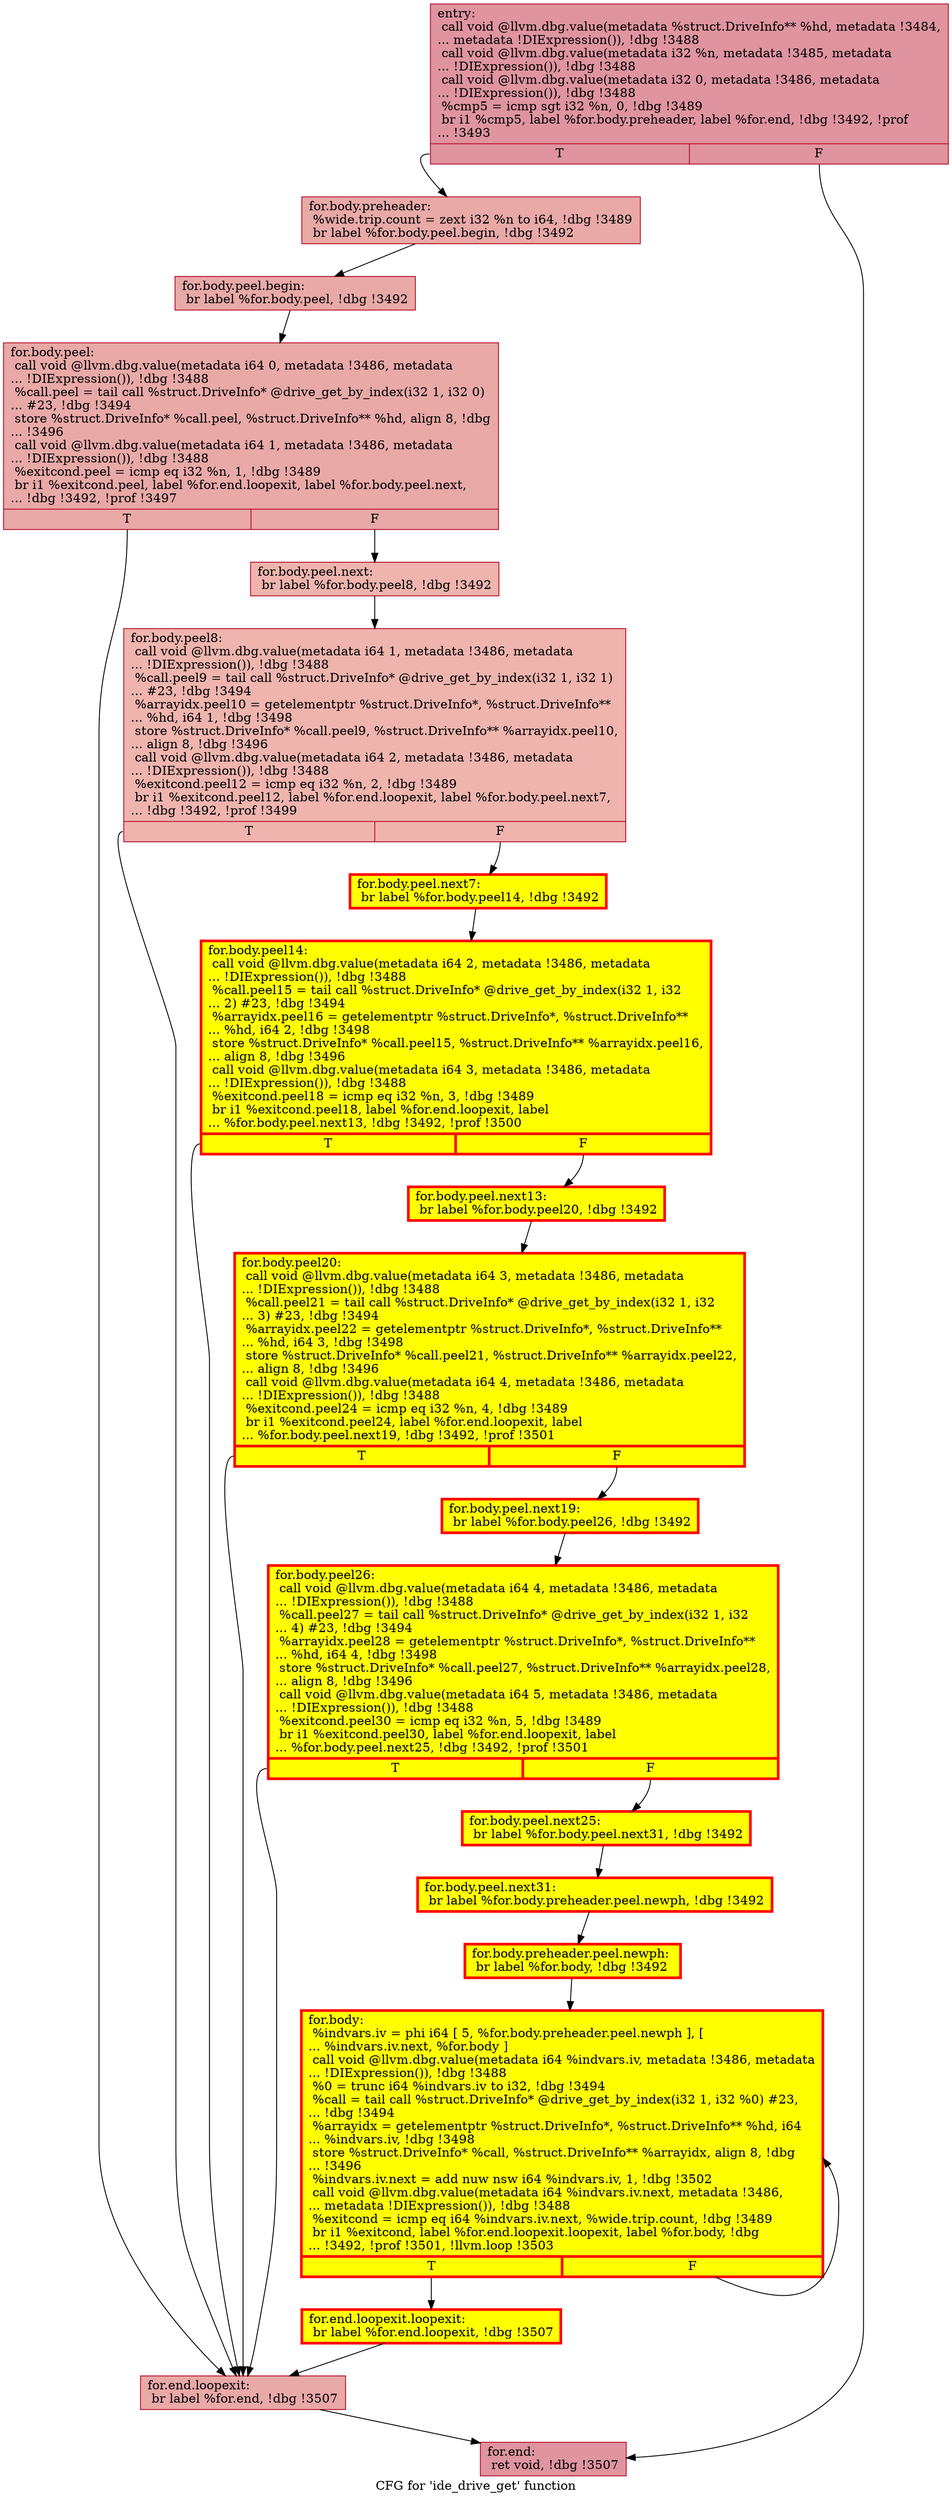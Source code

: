 digraph "CFG for 'ide_drive_get' function" {
	label="CFG for 'ide_drive_get' function";

	Node0x565092c20430 [shape=record,color="#b70d28ff", style=filled, fillcolor="#b70d2870",label="{entry:\l  call void @llvm.dbg.value(metadata %struct.DriveInfo** %hd, metadata !3484,\l... metadata !DIExpression()), !dbg !3488\l  call void @llvm.dbg.value(metadata i32 %n, metadata !3485, metadata\l... !DIExpression()), !dbg !3488\l  call void @llvm.dbg.value(metadata i32 0, metadata !3486, metadata\l... !DIExpression()), !dbg !3488\l  %cmp5 = icmp sgt i32 %n, 0, !dbg !3489\l  br i1 %cmp5, label %for.body.preheader, label %for.end, !dbg !3492, !prof\l... !3493\l|{<s0>T|<s1>F}}"];
	Node0x565092c20430:s0 -> Node0x565092b39390;
	Node0x565092c20430:s1 -> Node0x565092c78470;
	Node0x565092b39390 [shape=record,color="#b70d28ff", style=filled, fillcolor="#ca3b3770",label="{for.body.preheader:                               \l  %wide.trip.count = zext i32 %n to i64, !dbg !3489\l  br label %for.body.peel.begin, !dbg !3492\l}"];
	Node0x565092b39390 -> Node0x565092b0d140;
	Node0x565092b0d140 [shape=record,color="#b70d28ff", style=filled, fillcolor="#ca3b3770",label="{for.body.peel.begin:                              \l  br label %for.body.peel, !dbg !3492\l}"];
	Node0x565092b0d140 -> Node0x56509306f670;
	Node0x56509306f670 [shape=record,color="#b70d28ff", style=filled, fillcolor="#ca3b3770",label="{for.body.peel:                                    \l  call void @llvm.dbg.value(metadata i64 0, metadata !3486, metadata\l... !DIExpression()), !dbg !3488\l  %call.peel = tail call %struct.DriveInfo* @drive_get_by_index(i32 1, i32 0)\l... #23, !dbg !3494\l  store %struct.DriveInfo* %call.peel, %struct.DriveInfo** %hd, align 8, !dbg\l... !3496\l  call void @llvm.dbg.value(metadata i64 1, metadata !3486, metadata\l... !DIExpression()), !dbg !3488\l  %exitcond.peel = icmp eq i32 %n, 1, !dbg !3489\l  br i1 %exitcond.peel, label %for.end.loopexit, label %for.body.peel.next,\l... !dbg !3492, !prof !3497\l|{<s0>T|<s1>F}}"];
	Node0x56509306f670:s0 -> Node0x5650930b5440;
	Node0x56509306f670:s1 -> Node0x565092d72df0;
	Node0x565092d72df0 [shape=record,color="#b70d28ff", style=filled, fillcolor="#d8564670",label="{for.body.peel.next:                               \l  br label %for.body.peel8, !dbg !3492\l}"];
	Node0x565092d72df0 -> Node0x565092e92610;
	Node0x565092e92610 [shape=record,color="#b70d28ff", style=filled, fillcolor="#d8564670",label="{for.body.peel8:                                   \l  call void @llvm.dbg.value(metadata i64 1, metadata !3486, metadata\l... !DIExpression()), !dbg !3488\l  %call.peel9 = tail call %struct.DriveInfo* @drive_get_by_index(i32 1, i32 1)\l... #23, !dbg !3494\l  %arrayidx.peel10 = getelementptr %struct.DriveInfo*, %struct.DriveInfo**\l... %hd, i64 1, !dbg !3498\l  store %struct.DriveInfo* %call.peel9, %struct.DriveInfo** %arrayidx.peel10,\l... align 8, !dbg !3496\l  call void @llvm.dbg.value(metadata i64 2, metadata !3486, metadata\l... !DIExpression()), !dbg !3488\l  %exitcond.peel12 = icmp eq i32 %n, 2, !dbg !3489\l  br i1 %exitcond.peel12, label %for.end.loopexit, label %for.body.peel.next7,\l... !dbg !3492, !prof !3499\l|{<s0>T|<s1>F}}"];
	Node0x565092e92610:s0 -> Node0x5650930b5440;
	Node0x565092e92610:s1 -> Node0x5650930083b0;
	Node0x5650930083b0 [shape=record,penwidth=3.0, style="filled", color="red", fillcolor="yellow",label="{for.body.peel.next7:                              \l  br label %for.body.peel14, !dbg !3492\l}"];
	Node0x5650930083b0 -> Node0x5650930902b0;
	Node0x5650930902b0 [shape=record,penwidth=3.0, style="filled", color="red", fillcolor="yellow",label="{for.body.peel14:                                  \l  call void @llvm.dbg.value(metadata i64 2, metadata !3486, metadata\l... !DIExpression()), !dbg !3488\l  %call.peel15 = tail call %struct.DriveInfo* @drive_get_by_index(i32 1, i32\l... 2) #23, !dbg !3494\l  %arrayidx.peel16 = getelementptr %struct.DriveInfo*, %struct.DriveInfo**\l... %hd, i64 2, !dbg !3498\l  store %struct.DriveInfo* %call.peel15, %struct.DriveInfo** %arrayidx.peel16,\l... align 8, !dbg !3496\l  call void @llvm.dbg.value(metadata i64 3, metadata !3486, metadata\l... !DIExpression()), !dbg !3488\l  %exitcond.peel18 = icmp eq i32 %n, 3, !dbg !3489\l  br i1 %exitcond.peel18, label %for.end.loopexit, label\l... %for.body.peel.next13, !dbg !3492, !prof !3500\l|{<s0>T|<s1>F}}"];
	Node0x5650930902b0:s0 -> Node0x5650930b5440;
	Node0x5650930902b0:s1 -> Node0x5650930c62e0;
	Node0x5650930c62e0 [shape=record,penwidth=3.0, style="filled", color="red", fillcolor="yellow",label="{for.body.peel.next13:                             \l  br label %for.body.peel20, !dbg !3492\l}"];
	Node0x5650930c62e0 -> Node0x56509306b670;
	Node0x56509306b670 [shape=record,penwidth=3.0, style="filled", color="red", fillcolor="yellow",label="{for.body.peel20:                                  \l  call void @llvm.dbg.value(metadata i64 3, metadata !3486, metadata\l... !DIExpression()), !dbg !3488\l  %call.peel21 = tail call %struct.DriveInfo* @drive_get_by_index(i32 1, i32\l... 3) #23, !dbg !3494\l  %arrayidx.peel22 = getelementptr %struct.DriveInfo*, %struct.DriveInfo**\l... %hd, i64 3, !dbg !3498\l  store %struct.DriveInfo* %call.peel21, %struct.DriveInfo** %arrayidx.peel22,\l... align 8, !dbg !3496\l  call void @llvm.dbg.value(metadata i64 4, metadata !3486, metadata\l... !DIExpression()), !dbg !3488\l  %exitcond.peel24 = icmp eq i32 %n, 4, !dbg !3489\l  br i1 %exitcond.peel24, label %for.end.loopexit, label\l... %for.body.peel.next19, !dbg !3492, !prof !3501\l|{<s0>T|<s1>F}}"];
	Node0x56509306b670:s0 -> Node0x5650930b5440;
	Node0x56509306b670:s1 -> Node0x5650930e5db0;
	Node0x5650930e5db0 [shape=record,penwidth=3.0, style="filled", color="red", fillcolor="yellow",label="{for.body.peel.next19:                             \l  br label %for.body.peel26, !dbg !3492\l}"];
	Node0x5650930e5db0 -> Node0x56509309b1d0;
	Node0x56509309b1d0 [shape=record,penwidth=3.0, style="filled", color="red", fillcolor="yellow",label="{for.body.peel26:                                  \l  call void @llvm.dbg.value(metadata i64 4, metadata !3486, metadata\l... !DIExpression()), !dbg !3488\l  %call.peel27 = tail call %struct.DriveInfo* @drive_get_by_index(i32 1, i32\l... 4) #23, !dbg !3494\l  %arrayidx.peel28 = getelementptr %struct.DriveInfo*, %struct.DriveInfo**\l... %hd, i64 4, !dbg !3498\l  store %struct.DriveInfo* %call.peel27, %struct.DriveInfo** %arrayidx.peel28,\l... align 8, !dbg !3496\l  call void @llvm.dbg.value(metadata i64 5, metadata !3486, metadata\l... !DIExpression()), !dbg !3488\l  %exitcond.peel30 = icmp eq i32 %n, 5, !dbg !3489\l  br i1 %exitcond.peel30, label %for.end.loopexit, label\l... %for.body.peel.next25, !dbg !3492, !prof !3501\l|{<s0>T|<s1>F}}"];
	Node0x56509309b1d0:s0 -> Node0x5650930b5440;
	Node0x56509309b1d0:s1 -> Node0x5650930adb50;
	Node0x5650930adb50 [shape=record,penwidth=3.0, style="filled", color="red", fillcolor="yellow",label="{for.body.peel.next25:                             \l  br label %for.body.peel.next31, !dbg !3492\l}"];
	Node0x5650930adb50 -> Node0x565092e686d0;
	Node0x565092e686d0 [shape=record,penwidth=3.0, style="filled", color="red", fillcolor="yellow",label="{for.body.peel.next31:                             \l  br label %for.body.preheader.peel.newph, !dbg !3492\l}"];
	Node0x565092e686d0 -> Node0x565093073750;
	Node0x565093073750 [shape=record,penwidth=3.0, style="filled", color="red", fillcolor="yellow",label="{for.body.preheader.peel.newph:                    \l  br label %for.body, !dbg !3492\l}"];
	Node0x565093073750 -> Node0x565092c788d0;
	Node0x565092c788d0 [shape=record,penwidth=3.0, style="filled", color="red", fillcolor="yellow",label="{for.body:                                         \l  %indvars.iv = phi i64 [ 5, %for.body.preheader.peel.newph ], [\l... %indvars.iv.next, %for.body ]\l  call void @llvm.dbg.value(metadata i64 %indvars.iv, metadata !3486, metadata\l... !DIExpression()), !dbg !3488\l  %0 = trunc i64 %indvars.iv to i32, !dbg !3494\l  %call = tail call %struct.DriveInfo* @drive_get_by_index(i32 1, i32 %0) #23,\l... !dbg !3494\l  %arrayidx = getelementptr %struct.DriveInfo*, %struct.DriveInfo** %hd, i64\l... %indvars.iv, !dbg !3498\l  store %struct.DriveInfo* %call, %struct.DriveInfo** %arrayidx, align 8, !dbg\l... !3496\l  %indvars.iv.next = add nuw nsw i64 %indvars.iv, 1, !dbg !3502\l  call void @llvm.dbg.value(metadata i64 %indvars.iv.next, metadata !3486,\l... metadata !DIExpression()), !dbg !3488\l  %exitcond = icmp eq i64 %indvars.iv.next, %wide.trip.count, !dbg !3489\l  br i1 %exitcond, label %for.end.loopexit.loopexit, label %for.body, !dbg\l... !3492, !prof !3501, !llvm.loop !3503\l|{<s0>T|<s1>F}}"];
	Node0x565092c788d0:s0 -> Node0x565092d0b180;
	Node0x565092c788d0:s1 -> Node0x565092c788d0;
	Node0x565092d0b180 [shape=record,penwidth=3.0, style="filled", color="red", fillcolor="yellow",label="{for.end.loopexit.loopexit:                        \l  br label %for.end.loopexit, !dbg !3507\l}"];
	Node0x565092d0b180 -> Node0x5650930b5440;
	Node0x5650930b5440 [shape=record,color="#b70d28ff", style=filled, fillcolor="#ca3b3770",label="{for.end.loopexit:                                 \l  br label %for.end, !dbg !3507\l}"];
	Node0x5650930b5440 -> Node0x565092c78470;
	Node0x565092c78470 [shape=record,color="#b70d28ff", style=filled, fillcolor="#b70d2870",label="{for.end:                                          \l  ret void, !dbg !3507\l}"];
}
